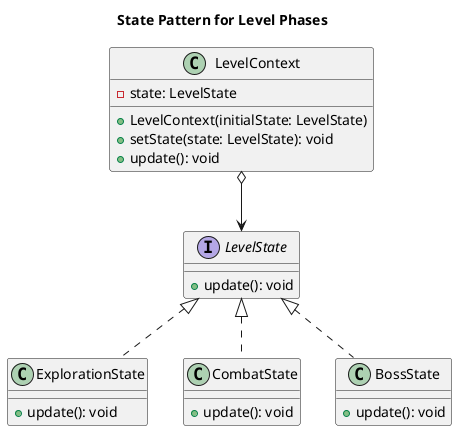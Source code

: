 @startuml
title State Pattern for Level Phases




class LevelContext {
    - state: LevelState
    + LevelContext(initialState: LevelState)
    + setState(state: LevelState): void
    + update(): void
}

interface LevelState {
    + update(): void
}

class ExplorationState implements LevelState {
    + update(): void
}

class CombatState implements LevelState {
    + update(): void
}

class BossState implements LevelState {
    + update(): void
}

LevelContext o--> LevelState



@enduml
